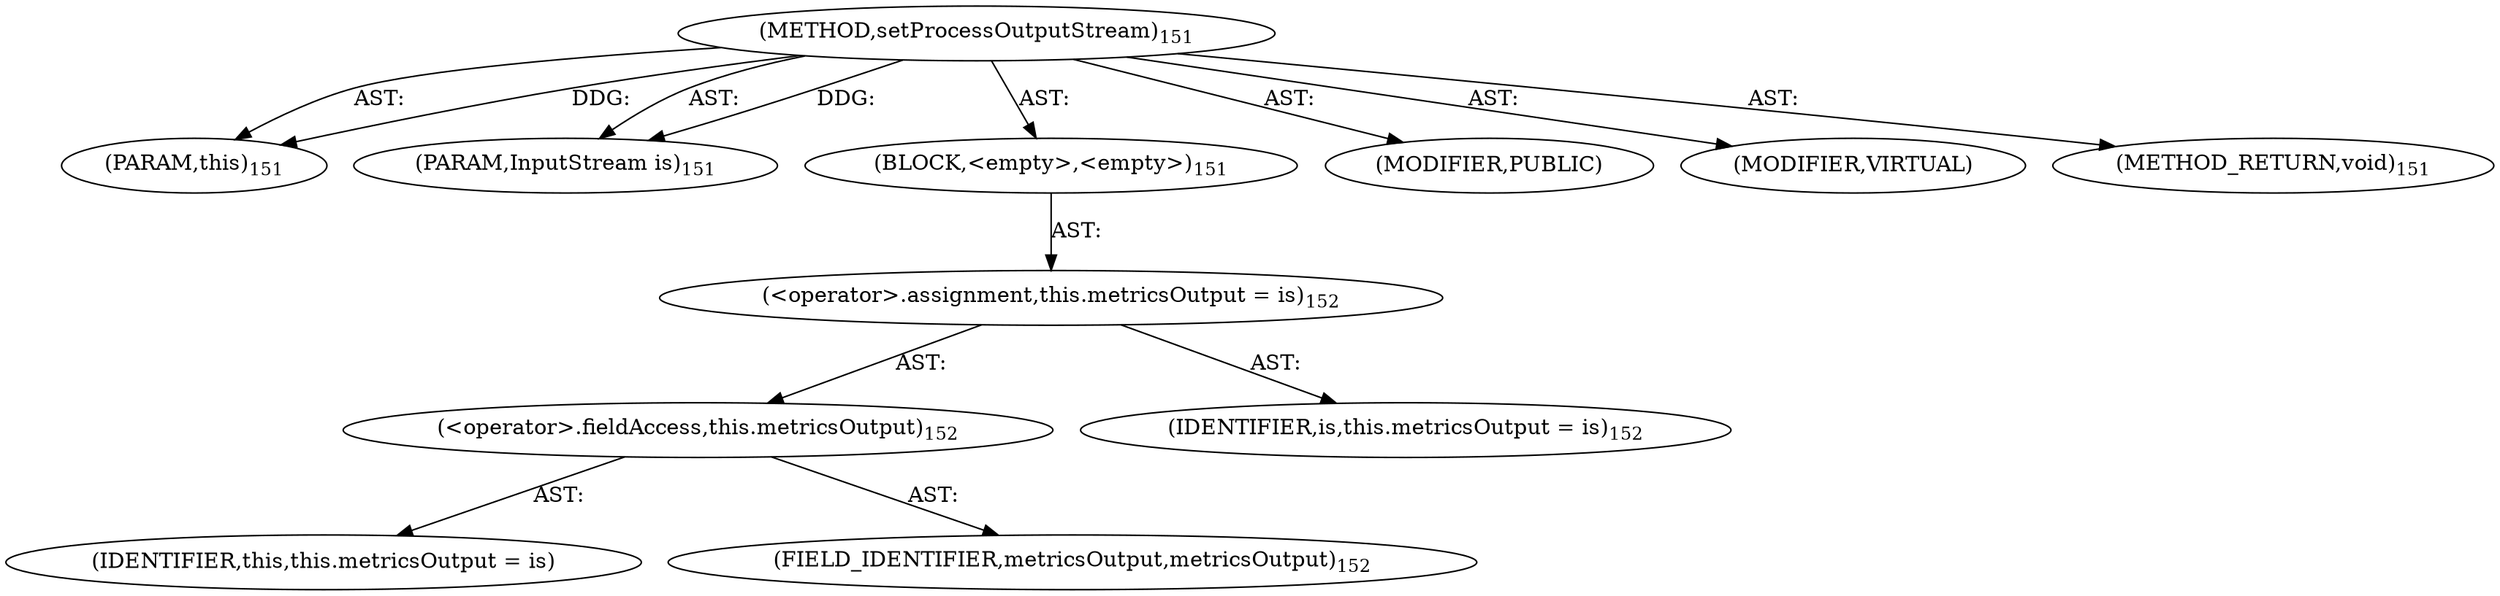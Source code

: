 digraph "setProcessOutputStream" {  
"111669149699" [label = <(METHOD,setProcessOutputStream)<SUB>151</SUB>> ]
"115964117005" [label = <(PARAM,this)<SUB>151</SUB>> ]
"115964117006" [label = <(PARAM,InputStream is)<SUB>151</SUB>> ]
"25769803779" [label = <(BLOCK,&lt;empty&gt;,&lt;empty&gt;)<SUB>151</SUB>> ]
"30064771081" [label = <(&lt;operator&gt;.assignment,this.metricsOutput = is)<SUB>152</SUB>> ]
"30064771082" [label = <(&lt;operator&gt;.fieldAccess,this.metricsOutput)<SUB>152</SUB>> ]
"68719476752" [label = <(IDENTIFIER,this,this.metricsOutput = is)> ]
"55834574852" [label = <(FIELD_IDENTIFIER,metricsOutput,metricsOutput)<SUB>152</SUB>> ]
"68719476753" [label = <(IDENTIFIER,is,this.metricsOutput = is)<SUB>152</SUB>> ]
"133143986196" [label = <(MODIFIER,PUBLIC)> ]
"133143986197" [label = <(MODIFIER,VIRTUAL)> ]
"128849018883" [label = <(METHOD_RETURN,void)<SUB>151</SUB>> ]
  "111669149699" -> "115964117005"  [ label = "AST: "] 
  "111669149699" -> "115964117006"  [ label = "AST: "] 
  "111669149699" -> "25769803779"  [ label = "AST: "] 
  "111669149699" -> "133143986196"  [ label = "AST: "] 
  "111669149699" -> "133143986197"  [ label = "AST: "] 
  "111669149699" -> "128849018883"  [ label = "AST: "] 
  "25769803779" -> "30064771081"  [ label = "AST: "] 
  "30064771081" -> "30064771082"  [ label = "AST: "] 
  "30064771081" -> "68719476753"  [ label = "AST: "] 
  "30064771082" -> "68719476752"  [ label = "AST: "] 
  "30064771082" -> "55834574852"  [ label = "AST: "] 
  "111669149699" -> "115964117005"  [ label = "DDG: "] 
  "111669149699" -> "115964117006"  [ label = "DDG: "] 
}
